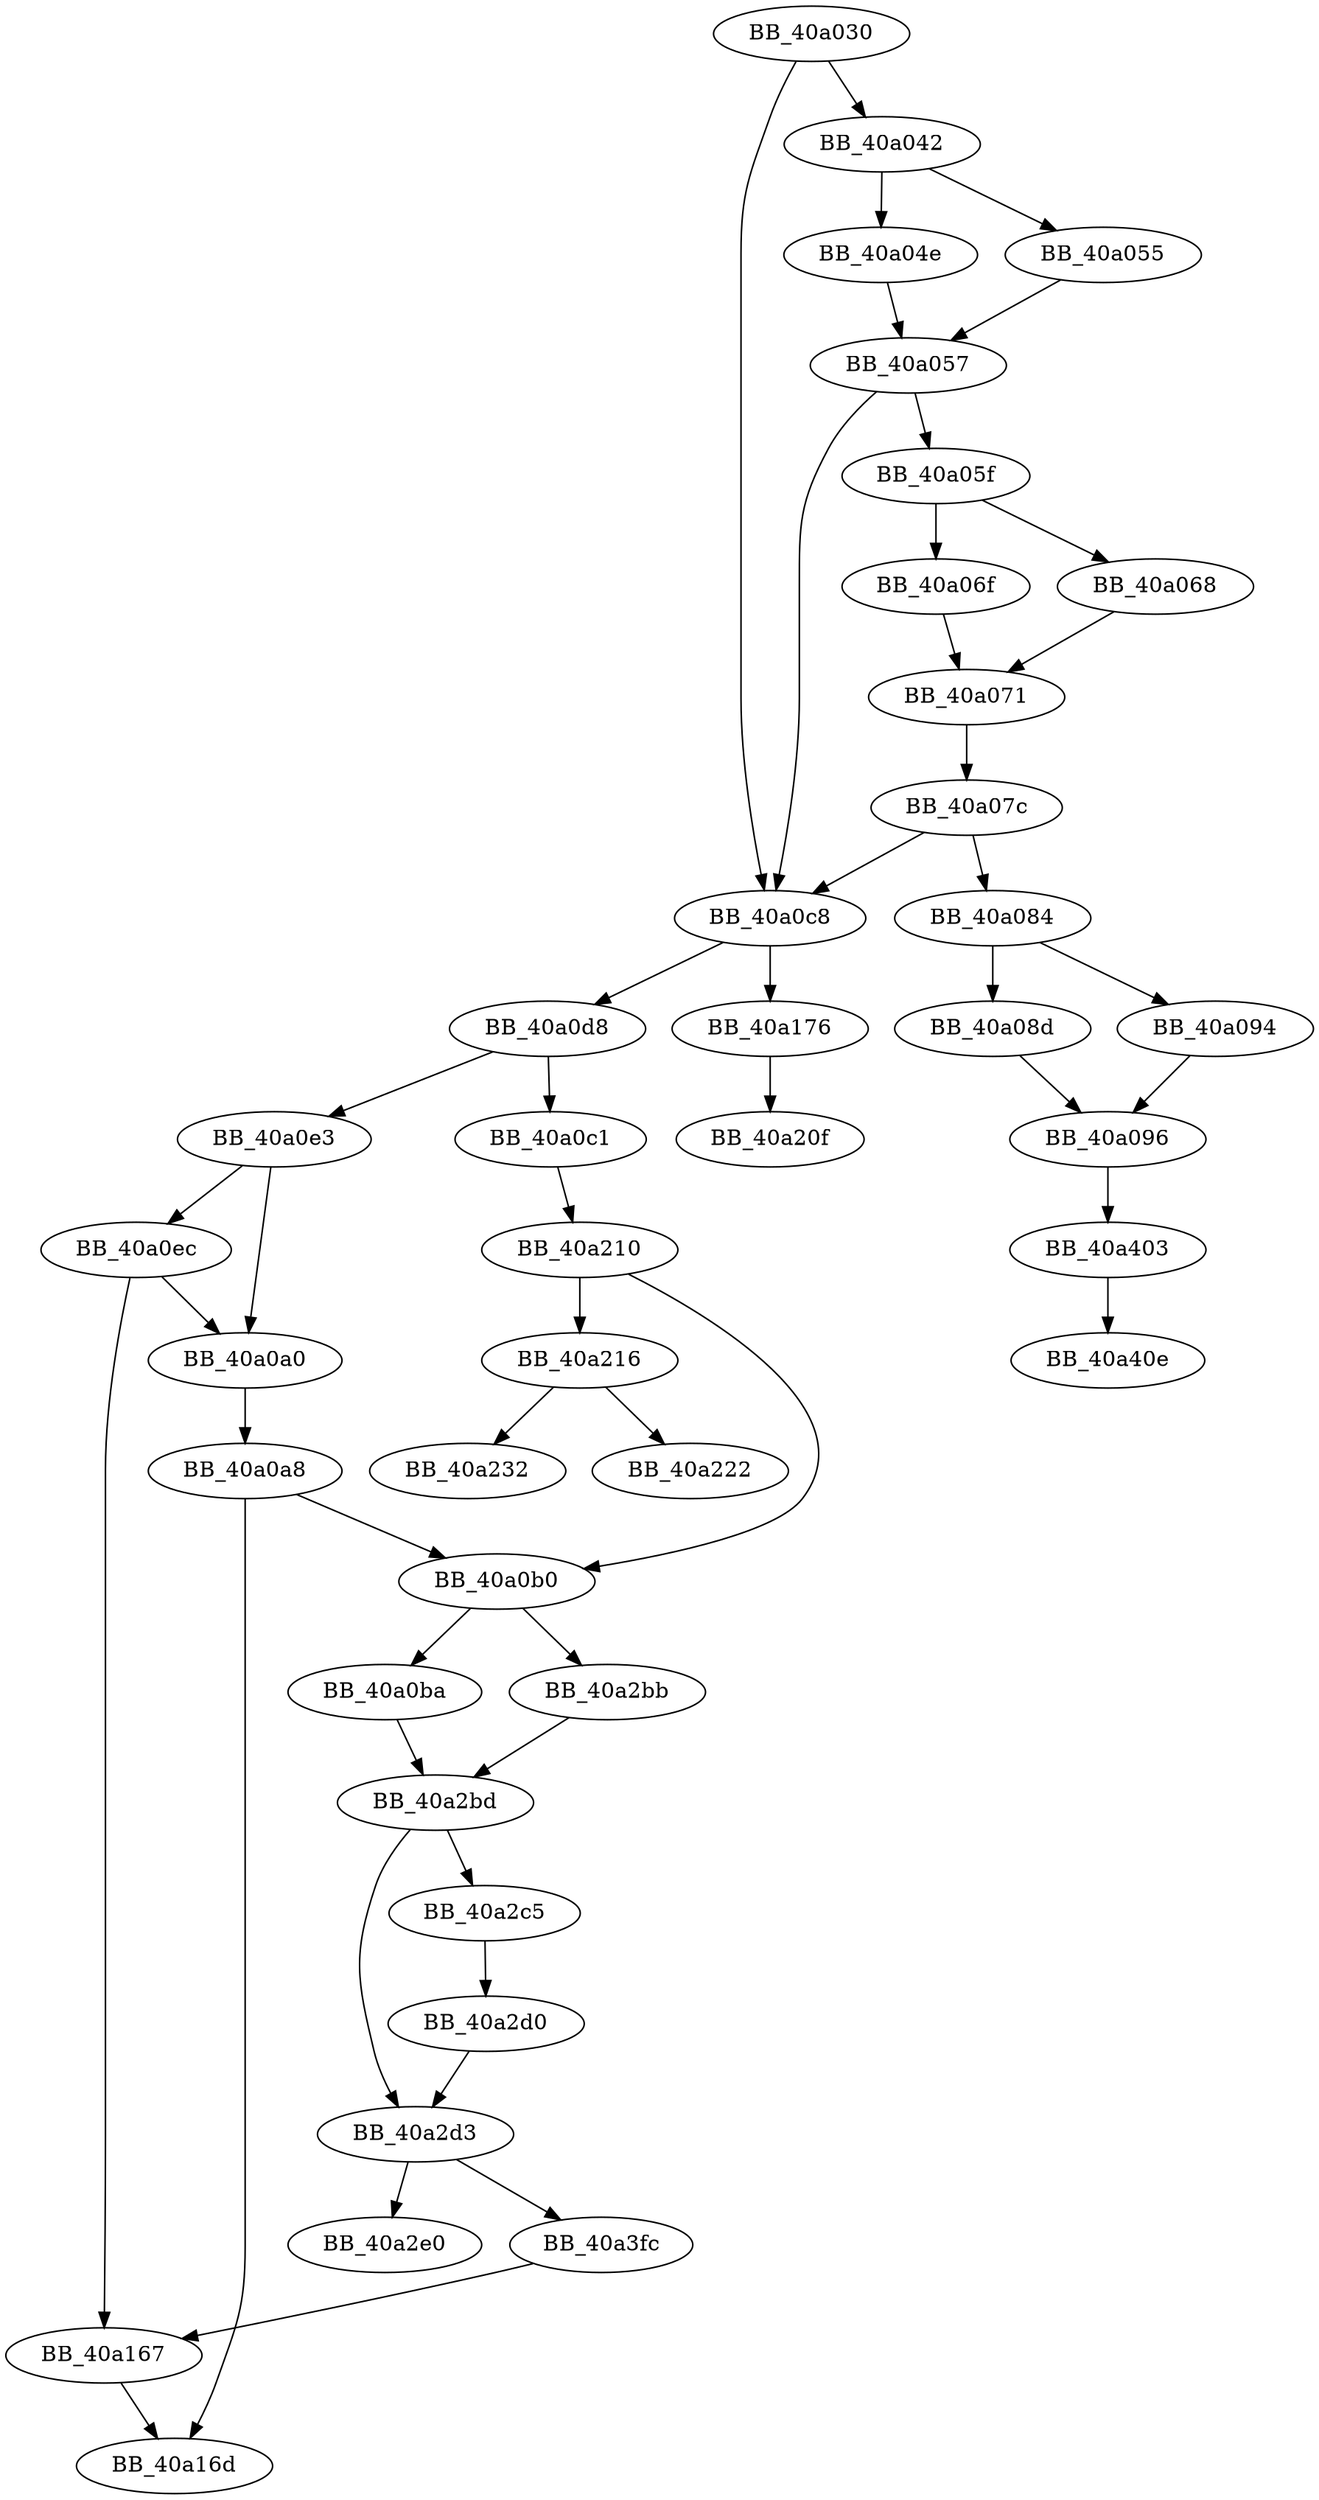 DiGraph sub_40A030{
BB_40a030->BB_40a042
BB_40a030->BB_40a0c8
BB_40a042->BB_40a04e
BB_40a042->BB_40a055
BB_40a04e->BB_40a057
BB_40a055->BB_40a057
BB_40a057->BB_40a05f
BB_40a057->BB_40a0c8
BB_40a05f->BB_40a068
BB_40a05f->BB_40a06f
BB_40a068->BB_40a071
BB_40a06f->BB_40a071
BB_40a071->BB_40a07c
BB_40a07c->BB_40a084
BB_40a07c->BB_40a0c8
BB_40a084->BB_40a08d
BB_40a084->BB_40a094
BB_40a08d->BB_40a096
BB_40a094->BB_40a096
BB_40a096->BB_40a403
BB_40a0a0->BB_40a0a8
BB_40a0a8->BB_40a0b0
BB_40a0a8->BB_40a16d
BB_40a0b0->BB_40a0ba
BB_40a0b0->BB_40a2bb
BB_40a0ba->BB_40a2bd
BB_40a0c1->BB_40a210
BB_40a0c8->BB_40a0d8
BB_40a0c8->BB_40a176
BB_40a0d8->BB_40a0c1
BB_40a0d8->BB_40a0e3
BB_40a0e3->BB_40a0a0
BB_40a0e3->BB_40a0ec
BB_40a0ec->BB_40a0a0
BB_40a0ec->BB_40a167
BB_40a167->BB_40a16d
BB_40a176->BB_40a20f
BB_40a210->BB_40a0b0
BB_40a210->BB_40a216
BB_40a216->BB_40a222
BB_40a216->BB_40a232
BB_40a2bb->BB_40a2bd
BB_40a2bd->BB_40a2c5
BB_40a2bd->BB_40a2d3
BB_40a2c5->BB_40a2d0
BB_40a2d0->BB_40a2d3
BB_40a2d3->BB_40a2e0
BB_40a2d3->BB_40a3fc
BB_40a3fc->BB_40a167
BB_40a403->BB_40a40e
}
